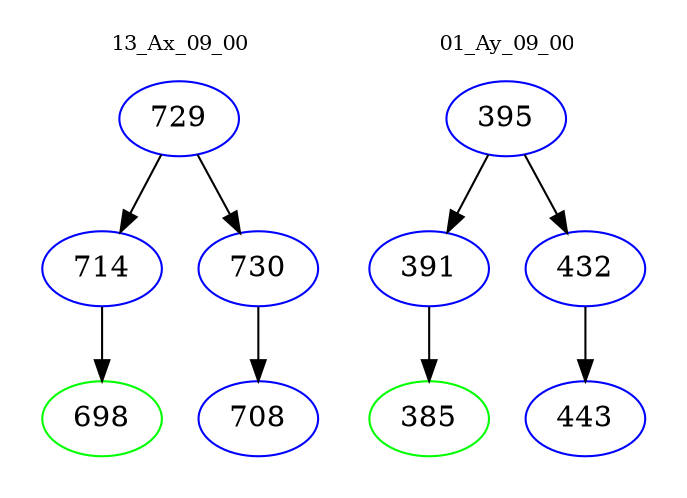 digraph{
subgraph cluster_0 {
color = white
label = "13_Ax_09_00";
fontsize=10;
T0_729 [label="729", color="blue"]
T0_729 -> T0_714 [color="black"]
T0_714 [label="714", color="blue"]
T0_714 -> T0_698 [color="black"]
T0_698 [label="698", color="green"]
T0_729 -> T0_730 [color="black"]
T0_730 [label="730", color="blue"]
T0_730 -> T0_708 [color="black"]
T0_708 [label="708", color="blue"]
}
subgraph cluster_1 {
color = white
label = "01_Ay_09_00";
fontsize=10;
T1_395 [label="395", color="blue"]
T1_395 -> T1_391 [color="black"]
T1_391 [label="391", color="blue"]
T1_391 -> T1_385 [color="black"]
T1_385 [label="385", color="green"]
T1_395 -> T1_432 [color="black"]
T1_432 [label="432", color="blue"]
T1_432 -> T1_443 [color="black"]
T1_443 [label="443", color="blue"]
}
}
